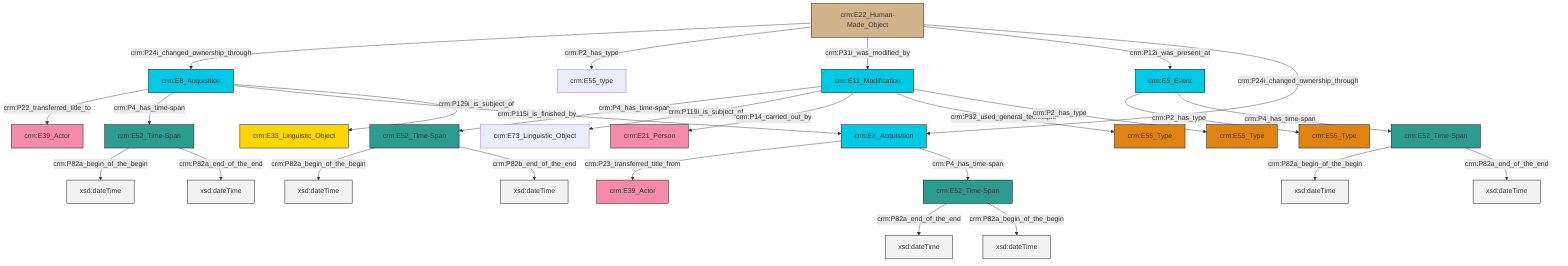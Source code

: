 graph TD
classDef Literal fill:#f2f2f2,stroke:#000000;
classDef CRM_Entity fill:#FFFFFF,stroke:#000000;
classDef Temporal_Entity fill:#00C9E6, stroke:#000000;
classDef Type fill:#E18312, stroke:#000000;
classDef Time-Span fill:#2C9C91, stroke:#000000;
classDef Appellation fill:#FFEB7F, stroke:#000000;
classDef Place fill:#008836, stroke:#000000;
classDef Persistent_Item fill:#B266B2, stroke:#000000;
classDef Conceptual_Object fill:#FFD700, stroke:#000000;
classDef Physical_Thing fill:#D2B48C, stroke:#000000;
classDef Actor fill:#f58aad, stroke:#000000;
classDef PC_Classes fill:#4ce600, stroke:#000000;
classDef Multi fill:#cccccc,stroke:#000000;

0["crm:E52_Time-Span"]:::Time-Span -->|crm:P82a_begin_of_the_begin| 8[xsd:dateTime]:::Literal
11["crm:E8_Acquisition"]:::Temporal_Entity -->|crm:P23_transferred_title_from| 12["crm:E39_Actor"]:::Actor
13["crm:E5_Event"]:::Temporal_Entity -->|crm:P2_has_type| 2["crm:E55_Type"]:::Type
13["crm:E5_Event"]:::Temporal_Entity -->|crm:P4_has_time-span| 0["crm:E52_Time-Span"]:::Time-Span
4["crm:E11_Modification"]:::Temporal_Entity -->|crm:P4_has_time-span| 9["crm:E52_Time-Span"]:::Time-Span
16["crm:E22_Human-Made_Object"]:::Physical_Thing -->|crm:P24i_changed_ownership_through| 6["crm:E8_Acquisition"]:::Temporal_Entity
0["crm:E52_Time-Span"]:::Time-Span -->|crm:P82a_end_of_the_end| 19[xsd:dateTime]:::Literal
4["crm:E11_Modification"]:::Temporal_Entity -->|crm:P119i_is_subject_of| 20["crm:E73_Linguistic_Object"]:::Default
16["crm:E22_Human-Made_Object"]:::Physical_Thing -->|crm:P2_has_type| 14["crm:E55_type"]:::Default
4["crm:E11_Modification"]:::Temporal_Entity -->|crm:P14_carried_out_by| 22["crm:E21_Person"]:::Actor
25["crm:E52_Time-Span"]:::Time-Span -->|crm:P82a_end_of_the_end| 26[xsd:dateTime]:::Literal
6["crm:E8_Acquisition"]:::Temporal_Entity -->|crm:P22_transferred_title_to| 27["crm:E39_Actor"]:::Actor
28["crm:E52_Time-Span"]:::Time-Span -->|crm:P82a_begin_of_the_begin| 29[xsd:dateTime]:::Literal
6["crm:E8_Acquisition"]:::Temporal_Entity -->|crm:P4_has_time-span| 28["crm:E52_Time-Span"]:::Time-Span
4["crm:E11_Modification"]:::Temporal_Entity -->|crm:P32_used_general_technique| 31["crm:E55_Type"]:::Type
25["crm:E52_Time-Span"]:::Time-Span -->|crm:P82a_begin_of_the_begin| 32[xsd:dateTime]:::Literal
28["crm:E52_Time-Span"]:::Time-Span -->|crm:P82a_end_of_the_end| 34[xsd:dateTime]:::Literal
11["crm:E8_Acquisition"]:::Temporal_Entity -->|crm:P4_has_time-span| 25["crm:E52_Time-Span"]:::Time-Span
16["crm:E22_Human-Made_Object"]:::Physical_Thing -->|crm:P31i_was_modified_by| 4["crm:E11_Modification"]:::Temporal_Entity
16["crm:E22_Human-Made_Object"]:::Physical_Thing -->|crm:P12i_was_present_at| 13["crm:E5_Event"]:::Temporal_Entity
9["crm:E52_Time-Span"]:::Time-Span -->|crm:P82a_begin_of_the_begin| 37[xsd:dateTime]:::Literal
16["crm:E22_Human-Made_Object"]:::Physical_Thing -->|crm:P24i_changed_ownership_through| 11["crm:E8_Acquisition"]:::Temporal_Entity
4["crm:E11_Modification"]:::Temporal_Entity -->|crm:P2_has_type| 17["crm:E55_Type"]:::Type
9["crm:E52_Time-Span"]:::Time-Span -->|crm:P82b_end_of_the_end| 39[xsd:dateTime]:::Literal
6["crm:E8_Acquisition"]:::Temporal_Entity -->|crm:P115i_is_finished_by| 11["crm:E8_Acquisition"]:::Temporal_Entity
6["crm:E8_Acquisition"]:::Temporal_Entity -->|crm:P129i_is_subject_of| 40["crm:E33_Linguistic_Object"]:::Conceptual_Object